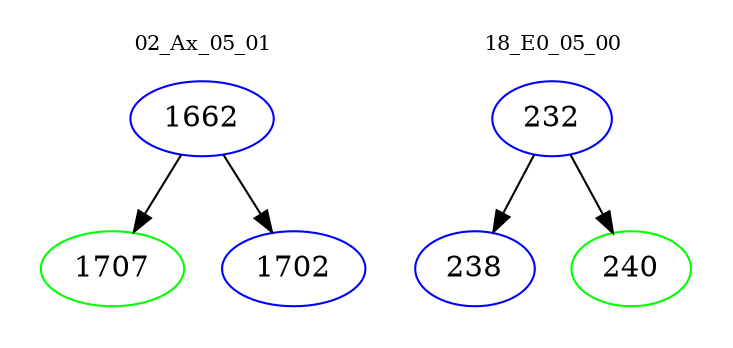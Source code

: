 digraph{
subgraph cluster_0 {
color = white
label = "02_Ax_05_01";
fontsize=10;
T0_1662 [label="1662", color="blue"]
T0_1662 -> T0_1707 [color="black"]
T0_1707 [label="1707", color="green"]
T0_1662 -> T0_1702 [color="black"]
T0_1702 [label="1702", color="blue"]
}
subgraph cluster_1 {
color = white
label = "18_E0_05_00";
fontsize=10;
T1_232 [label="232", color="blue"]
T1_232 -> T1_238 [color="black"]
T1_238 [label="238", color="blue"]
T1_232 -> T1_240 [color="black"]
T1_240 [label="240", color="green"]
}
}
